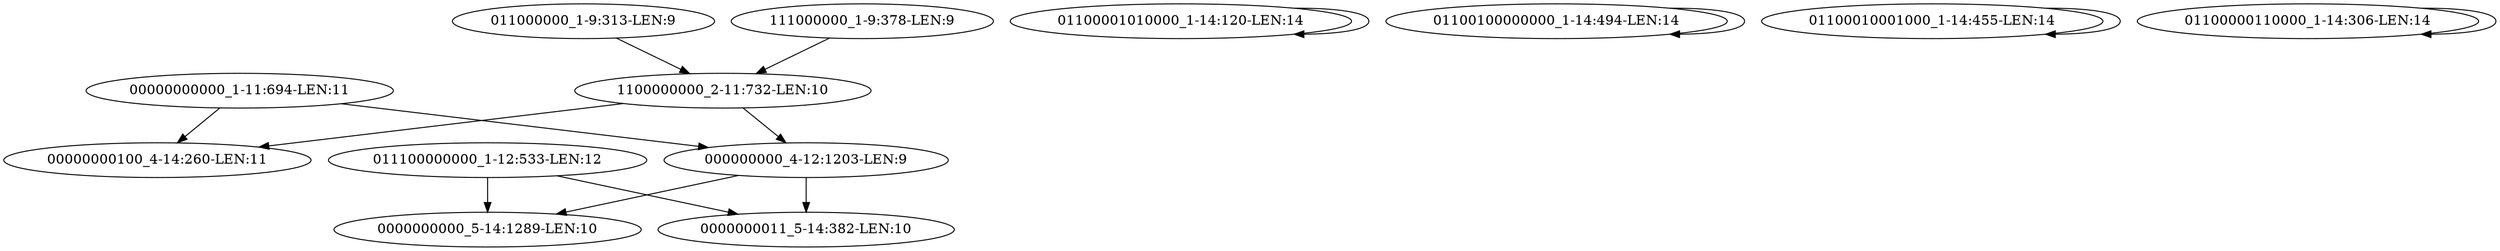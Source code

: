 digraph G {
    "011100000000_1-12:533-LEN:12" -> "0000000000_5-14:1289-LEN:10";
    "011100000000_1-12:533-LEN:12" -> "0000000011_5-14:382-LEN:10";
    "01100001010000_1-14:120-LEN:14" -> "01100001010000_1-14:120-LEN:14";
    "00000000000_1-11:694-LEN:11" -> "00000000100_4-14:260-LEN:11";
    "00000000000_1-11:694-LEN:11" -> "000000000_4-12:1203-LEN:9";
    "01100100000000_1-14:494-LEN:14" -> "01100100000000_1-14:494-LEN:14";
    "1100000000_2-11:732-LEN:10" -> "00000000100_4-14:260-LEN:11";
    "1100000000_2-11:732-LEN:10" -> "000000000_4-12:1203-LEN:9";
    "011000000_1-9:313-LEN:9" -> "1100000000_2-11:732-LEN:10";
    "01100010001000_1-14:455-LEN:14" -> "01100010001000_1-14:455-LEN:14";
    "000000000_4-12:1203-LEN:9" -> "0000000000_5-14:1289-LEN:10";
    "000000000_4-12:1203-LEN:9" -> "0000000011_5-14:382-LEN:10";
    "01100000110000_1-14:306-LEN:14" -> "01100000110000_1-14:306-LEN:14";
    "111000000_1-9:378-LEN:9" -> "1100000000_2-11:732-LEN:10";
}
